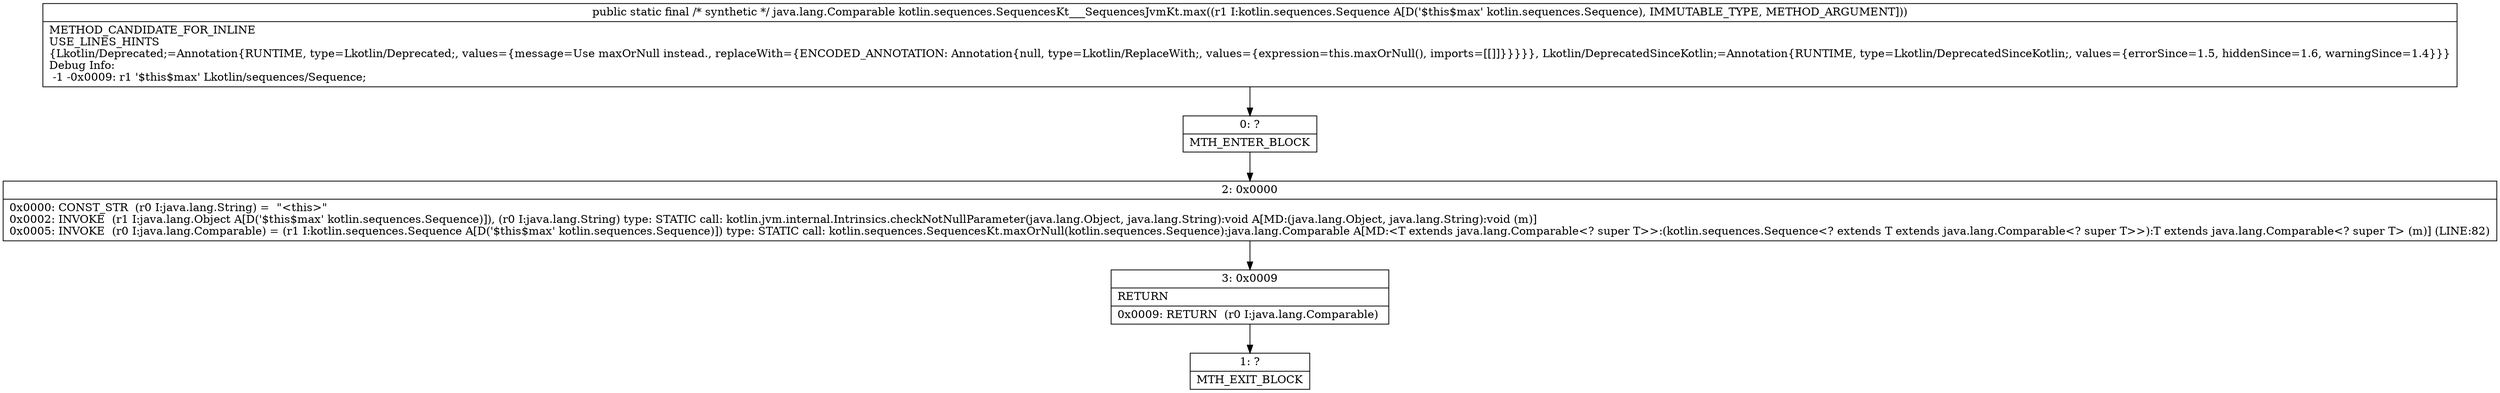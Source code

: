 digraph "CFG forkotlin.sequences.SequencesKt___SequencesJvmKt.max(Lkotlin\/sequences\/Sequence;)Ljava\/lang\/Comparable;" {
Node_0 [shape=record,label="{0\:\ ?|MTH_ENTER_BLOCK\l}"];
Node_2 [shape=record,label="{2\:\ 0x0000|0x0000: CONST_STR  (r0 I:java.lang.String) =  \"\<this\>\" \l0x0002: INVOKE  (r1 I:java.lang.Object A[D('$this$max' kotlin.sequences.Sequence)]), (r0 I:java.lang.String) type: STATIC call: kotlin.jvm.internal.Intrinsics.checkNotNullParameter(java.lang.Object, java.lang.String):void A[MD:(java.lang.Object, java.lang.String):void (m)]\l0x0005: INVOKE  (r0 I:java.lang.Comparable) = (r1 I:kotlin.sequences.Sequence A[D('$this$max' kotlin.sequences.Sequence)]) type: STATIC call: kotlin.sequences.SequencesKt.maxOrNull(kotlin.sequences.Sequence):java.lang.Comparable A[MD:\<T extends java.lang.Comparable\<? super T\>\>:(kotlin.sequences.Sequence\<? extends T extends java.lang.Comparable\<? super T\>\>):T extends java.lang.Comparable\<? super T\> (m)] (LINE:82)\l}"];
Node_3 [shape=record,label="{3\:\ 0x0009|RETURN\l|0x0009: RETURN  (r0 I:java.lang.Comparable) \l}"];
Node_1 [shape=record,label="{1\:\ ?|MTH_EXIT_BLOCK\l}"];
MethodNode[shape=record,label="{public static final \/* synthetic *\/ java.lang.Comparable kotlin.sequences.SequencesKt___SequencesJvmKt.max((r1 I:kotlin.sequences.Sequence A[D('$this$max' kotlin.sequences.Sequence), IMMUTABLE_TYPE, METHOD_ARGUMENT]))  | METHOD_CANDIDATE_FOR_INLINE\lUSE_LINES_HINTS\l\{Lkotlin\/Deprecated;=Annotation\{RUNTIME, type=Lkotlin\/Deprecated;, values=\{message=Use maxOrNull instead., replaceWith=\{ENCODED_ANNOTATION: Annotation\{null, type=Lkotlin\/ReplaceWith;, values=\{expression=this.maxOrNull(), imports=[[]]\}\}\}\}\}, Lkotlin\/DeprecatedSinceKotlin;=Annotation\{RUNTIME, type=Lkotlin\/DeprecatedSinceKotlin;, values=\{errorSince=1.5, hiddenSince=1.6, warningSince=1.4\}\}\}\lDebug Info:\l  \-1 \-0x0009: r1 '$this$max' Lkotlin\/sequences\/Sequence;\l}"];
MethodNode -> Node_0;Node_0 -> Node_2;
Node_2 -> Node_3;
Node_3 -> Node_1;
}

